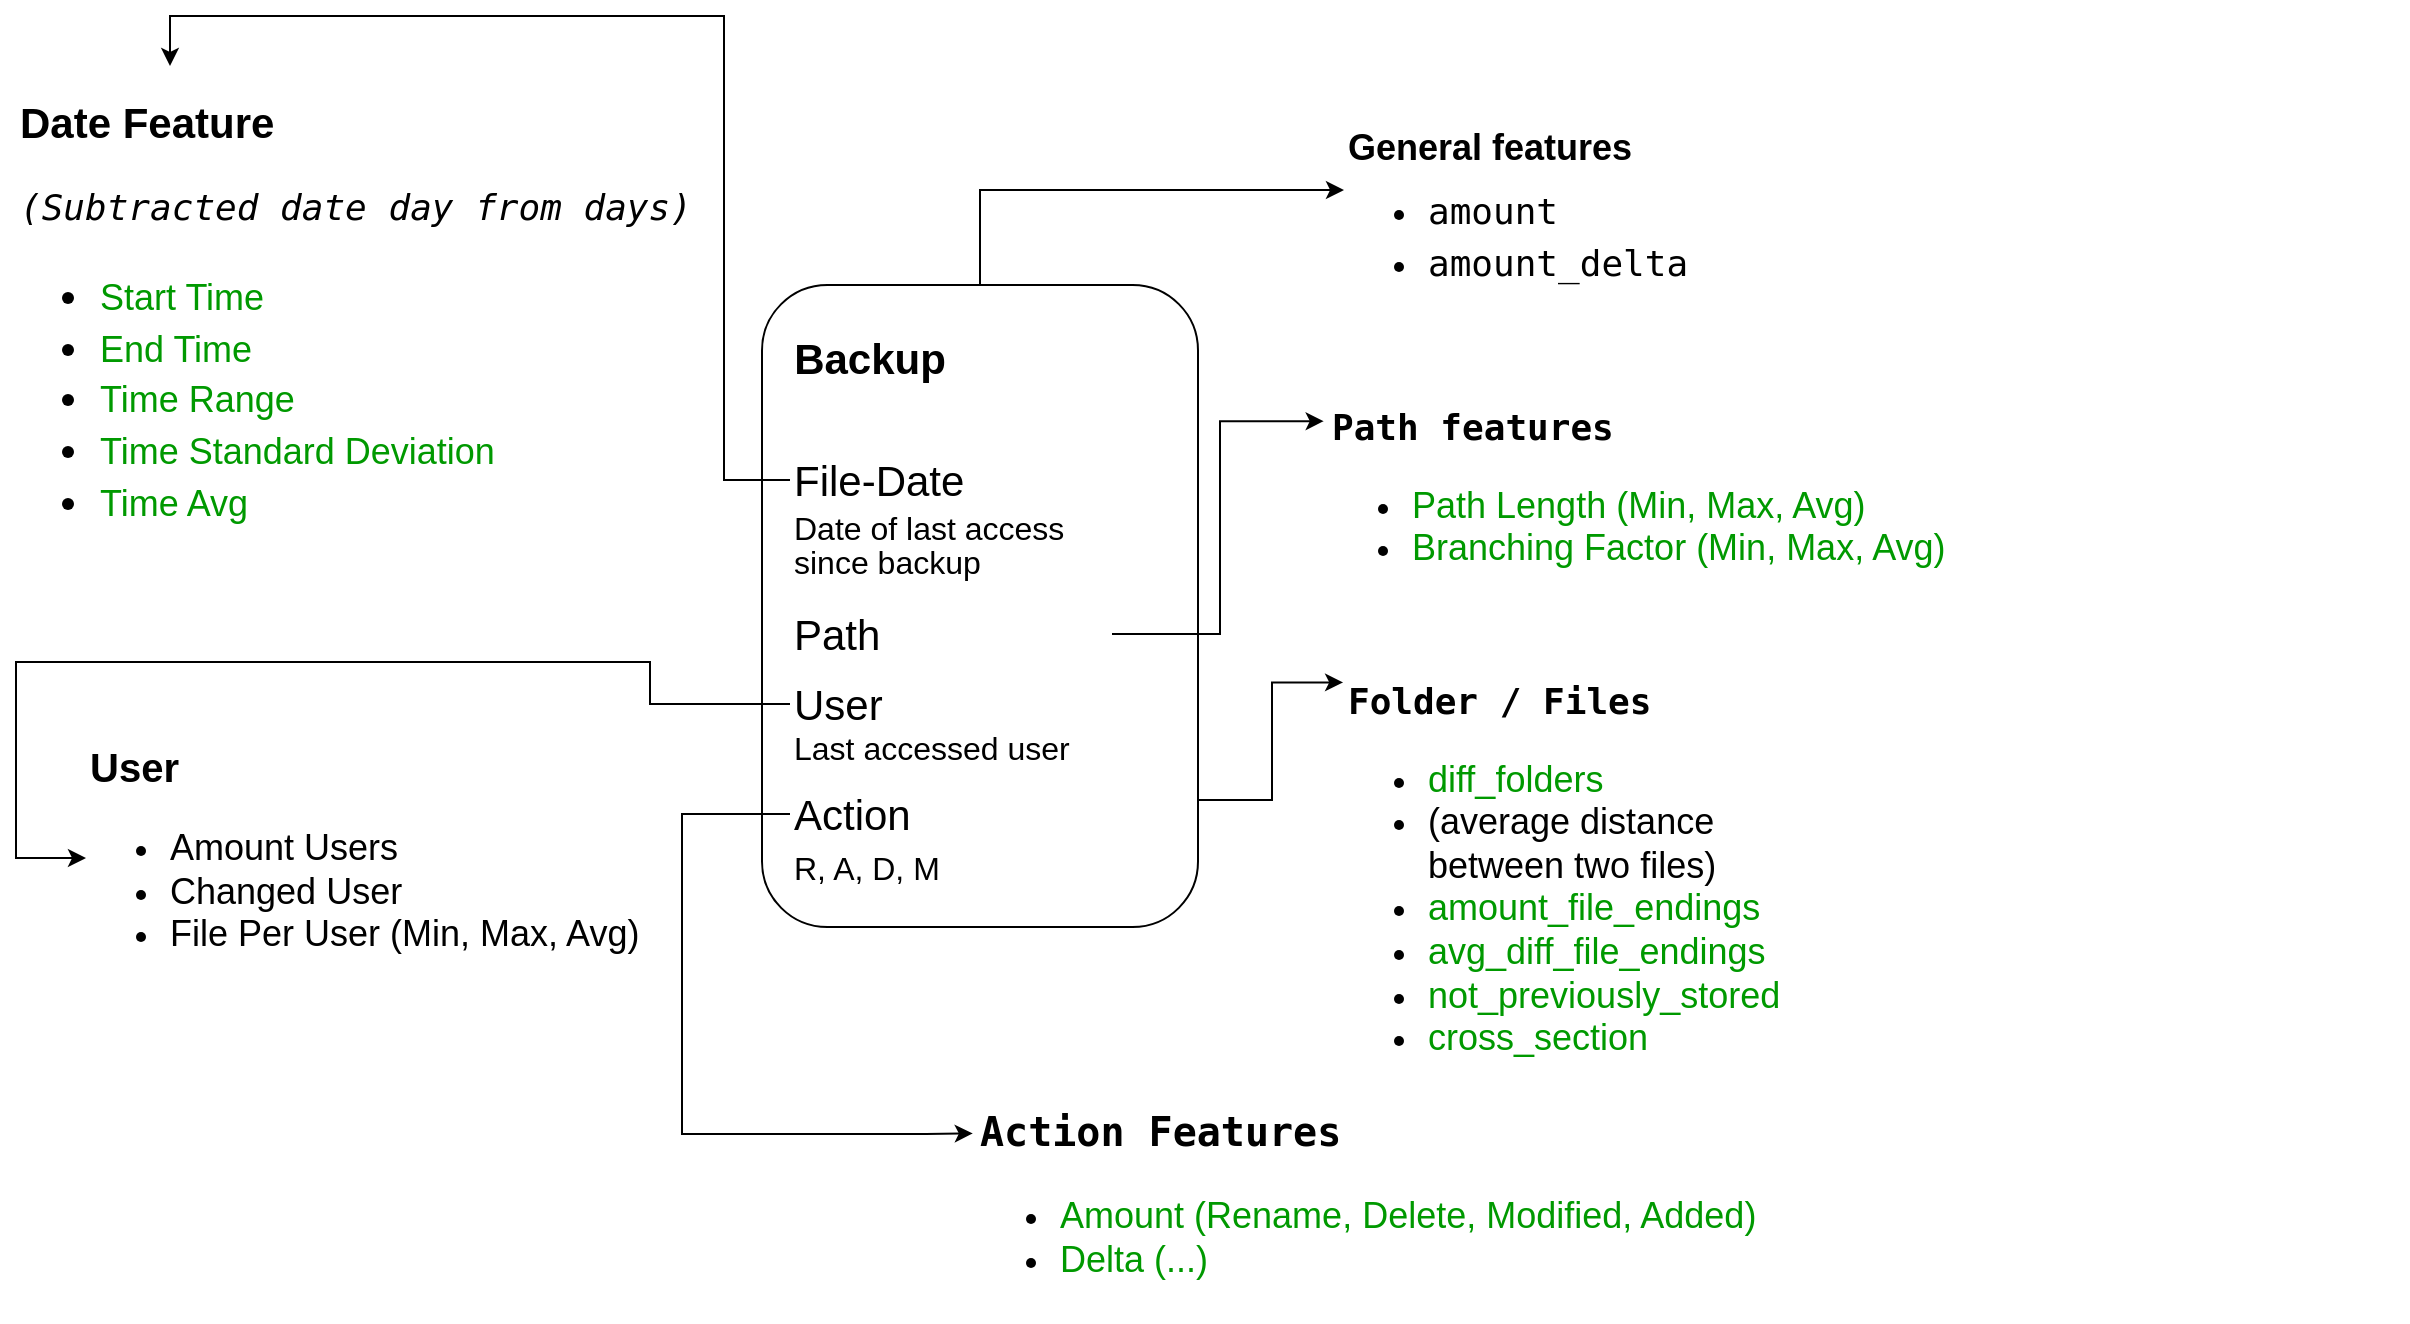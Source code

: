 <mxfile version="14.5.1" type="device"><diagram id="O12eU0wsOwnbsM4joEg3" name="Page-1"><mxGraphModel dx="2350" dy="895" grid="0" gridSize="10" guides="1" tooltips="1" connect="1" arrows="1" fold="1" page="0" pageScale="1" pageWidth="850" pageHeight="1100" math="0" shadow="0"><root><mxCell id="0"/><mxCell id="1" parent="0"/><mxCell id="xLNdtQX9KH61HsyIuXMJ-21" style="edgeStyle=orthogonalEdgeStyle;rounded=0;orthogonalLoop=1;jettySize=auto;html=1;fontSize=21;" parent="1" source="xLNdtQX9KH61HsyIuXMJ-2" target="xLNdtQX9KH61HsyIuXMJ-7" edge="1"><mxGeometry relative="1" as="geometry"><Array as="points"><mxPoint x="80" y="101"/></Array></mxGeometry></mxCell><mxCell id="xLNdtQX9KH61HsyIuXMJ-23" style="edgeStyle=orthogonalEdgeStyle;rounded=0;orthogonalLoop=1;jettySize=auto;html=1;entryX=-0.002;entryY=0.135;entryDx=0;entryDy=0;entryPerimeter=0;fontSize=21;" parent="1" source="xLNdtQX9KH61HsyIuXMJ-2" target="xLNdtQX9KH61HsyIuXMJ-18" edge="1"><mxGeometry relative="1" as="geometry"><Array as="points"><mxPoint x="226" y="406"/><mxPoint x="226" y="347"/></Array></mxGeometry></mxCell><mxCell id="xLNdtQX9KH61HsyIuXMJ-2" value="" style="rounded=1;whiteSpace=wrap;html=1;" parent="1" vertex="1"><mxGeometry x="-29" y="148.5" width="218" height="321" as="geometry"/></mxCell><mxCell id="xLNdtQX9KH61HsyIuXMJ-3" value="Backup" style="text;html=1;strokeColor=none;fillColor=none;align=center;verticalAlign=middle;whiteSpace=wrap;rounded=0;fontSize=21;fontStyle=1" parent="1" vertex="1"><mxGeometry x="-5" y="175" width="60" height="20" as="geometry"/></mxCell><mxCell id="xLNdtQX9KH61HsyIuXMJ-20" style="edgeStyle=orthogonalEdgeStyle;rounded=0;orthogonalLoop=1;jettySize=auto;html=1;fontSize=21;" parent="1" source="xLNdtQX9KH61HsyIuXMJ-4" edge="1"><mxGeometry relative="1" as="geometry"><mxPoint x="-325" y="39" as="targetPoint"/><Array as="points"><mxPoint x="-48" y="246"/><mxPoint x="-48" y="14"/><mxPoint x="-325" y="14"/></Array></mxGeometry></mxCell><mxCell id="xLNdtQX9KH61HsyIuXMJ-4" value="File-Date" style="text;html=1;strokeColor=none;fillColor=none;align=left;verticalAlign=middle;whiteSpace=wrap;rounded=0;fontSize=21;" parent="1" vertex="1"><mxGeometry x="-15" y="236" width="161" height="20" as="geometry"/></mxCell><mxCell id="xLNdtQX9KH61HsyIuXMJ-22" style="edgeStyle=orthogonalEdgeStyle;rounded=0;orthogonalLoop=1;jettySize=auto;html=1;entryX=-0.004;entryY=0.141;entryDx=0;entryDy=0;entryPerimeter=0;fontSize=21;" parent="1" source="xLNdtQX9KH61HsyIuXMJ-5" target="xLNdtQX9KH61HsyIuXMJ-16" edge="1"><mxGeometry relative="1" as="geometry"/></mxCell><mxCell id="xLNdtQX9KH61HsyIuXMJ-5" value="Path" style="text;html=1;strokeColor=none;fillColor=none;align=left;verticalAlign=middle;whiteSpace=wrap;rounded=0;fontSize=21;" parent="1" vertex="1"><mxGeometry x="-15" y="313" width="161" height="20" as="geometry"/></mxCell><mxCell id="xLNdtQX9KH61HsyIuXMJ-6" value="&lt;p style=&quot;line-height: 70%&quot;&gt;&lt;font style=&quot;font-size: 16px&quot;&gt;Date of last access since backup&lt;br&gt;&lt;/font&gt;&lt;/p&gt;" style="text;html=1;strokeColor=none;fillColor=none;align=left;verticalAlign=middle;whiteSpace=wrap;rounded=0;fontSize=21;" parent="1" vertex="1"><mxGeometry x="-15" y="268" width="161" height="20" as="geometry"/></mxCell><mxCell id="xLNdtQX9KH61HsyIuXMJ-7" value="&lt;p style=&quot;line-height: 10% ; font-size: 18px&quot;&gt;&lt;font style=&quot;font-size: 18px&quot;&gt;&lt;b&gt;&lt;span style=&quot;background-color: transparent ; line-height: 80%&quot;&gt; General features&lt;/span&gt;&lt;/b&gt;&lt;br&gt;&lt;span style=&quot;background-color: transparent&quot;&gt;&lt;/span&gt;&lt;/font&gt;&lt;/p&gt;&lt;ul style=&quot;line-height: 0% ; font-size: 18px&quot;&gt;&lt;li&gt;&lt;pre style=&quot;font-family: &amp;#34;menlo&amp;#34; , monospace&quot;&gt;&lt;font style=&quot;font-size: 18px&quot;&gt;&lt;span style=&quot;background-color: transparent ; line-height: 80%&quot;&gt;amount&lt;/span&gt;&lt;/font&gt;&lt;/pre&gt;&lt;/li&gt;&lt;li&gt;&lt;pre style=&quot;font-family: &amp;#34;menlo&amp;#34; , monospace&quot;&gt;&lt;font style=&quot;font-size: 18px&quot;&gt;&lt;span style=&quot;background-color: transparent&quot;&gt;amount_delta&lt;/span&gt;&lt;/font&gt;&lt;/pre&gt;&lt;/li&gt;&lt;/ul&gt;&lt;p style=&quot;font-size: 18px&quot;&gt;&lt;/p&gt;" style="text;whiteSpace=wrap;html=1;fontSize=21;" parent="1" vertex="1"><mxGeometry x="262" y="48" width="286" height="106" as="geometry"/></mxCell><mxCell id="xLNdtQX9KH61HsyIuXMJ-24" style="edgeStyle=orthogonalEdgeStyle;rounded=0;orthogonalLoop=1;jettySize=auto;html=1;fontSize=21;" parent="1" source="xLNdtQX9KH61HsyIuXMJ-8" target="xLNdtQX9KH61HsyIuXMJ-15" edge="1"><mxGeometry relative="1" as="geometry"><Array as="points"><mxPoint x="-85" y="358"/><mxPoint x="-85" y="337"/><mxPoint x="-402" y="337"/><mxPoint x="-402" y="435"/></Array></mxGeometry></mxCell><mxCell id="xLNdtQX9KH61HsyIuXMJ-8" value="User" style="text;html=1;strokeColor=none;fillColor=none;align=left;verticalAlign=middle;whiteSpace=wrap;rounded=0;fontSize=21;" parent="1" vertex="1"><mxGeometry x="-15" y="348" width="161" height="20" as="geometry"/></mxCell><mxCell id="xLNdtQX9KH61HsyIuXMJ-14" style="edgeStyle=orthogonalEdgeStyle;rounded=0;orthogonalLoop=1;jettySize=auto;html=1;entryX=-0.004;entryY=0.303;entryDx=0;entryDy=0;fontSize=21;entryPerimeter=0;" parent="1" source="xLNdtQX9KH61HsyIuXMJ-9" target="xLNdtQX9KH61HsyIuXMJ-19" edge="1"><mxGeometry relative="1" as="geometry"><mxPoint x="-49" y="573" as="targetPoint"/><Array as="points"><mxPoint x="-69" y="413"/><mxPoint x="-69" y="573"/><mxPoint x="53" y="573"/></Array></mxGeometry></mxCell><mxCell id="xLNdtQX9KH61HsyIuXMJ-9" value="Action" style="text;html=1;strokeColor=none;fillColor=none;align=left;verticalAlign=middle;whiteSpace=wrap;rounded=0;fontSize=21;" parent="1" vertex="1"><mxGeometry x="-15" y="403" width="161" height="20" as="geometry"/></mxCell><mxCell id="xLNdtQX9KH61HsyIuXMJ-10" value="&lt;p style=&quot;line-height: 70%&quot;&gt;&lt;font style=&quot;font-size: 16px&quot;&gt;R, A, D, M&lt;br&gt;&lt;/font&gt;&lt;/p&gt;" style="text;html=1;strokeColor=none;fillColor=none;align=left;verticalAlign=middle;whiteSpace=wrap;rounded=0;fontSize=21;" parent="1" vertex="1"><mxGeometry x="-15" y="430" width="161" height="20" as="geometry"/></mxCell><mxCell id="xLNdtQX9KH61HsyIuXMJ-11" value="&lt;p style=&quot;line-height: 70%&quot;&gt;&lt;font style=&quot;font-size: 16px&quot;&gt;Last accessed user&lt;br&gt;&lt;/font&gt;&lt;/p&gt;" style="text;html=1;strokeColor=none;fillColor=none;align=left;verticalAlign=middle;whiteSpace=wrap;rounded=0;fontSize=21;" parent="1" vertex="1"><mxGeometry x="-15" y="370" width="161" height="20" as="geometry"/></mxCell><mxCell id="xLNdtQX9KH61HsyIuXMJ-15" value="&lt;font style=&quot;font-size: 20px&quot;&gt;&lt;span style=&quot;background-color: transparent&quot;&gt;&lt;b&gt;User&lt;/b&gt;&lt;span style=&quot;font-style: italic&quot;&gt;&lt;br&gt;&lt;/span&gt;&lt;/span&gt;&lt;/font&gt;&lt;ul style=&quot;font-size: 18px&quot;&gt;&lt;li&gt;&lt;font style=&quot;font-size: 18px&quot;&gt;&lt;span style=&quot;background-color: transparent&quot;&gt;Amount Users&lt;/span&gt;&lt;/font&gt;&lt;/li&gt;&lt;li&gt;&lt;font style=&quot;font-size: 18px&quot;&gt;&lt;span style=&quot;background-color: transparent&quot;&gt;Changed User&lt;/span&gt;&lt;span style=&quot;background-color: transparent&quot;&gt;&lt;/span&gt;&lt;/font&gt;&lt;/li&gt;&lt;li&gt;File Per User (Min, Max, Avg)&lt;br&gt;&lt;/li&gt;&lt;/ul&gt;&lt;p style=&quot;font-size: 20px&quot;&gt;&lt;/p&gt;" style="text;whiteSpace=wrap;html=1;fontSize=21;" parent="1" vertex="1"><mxGeometry x="-367" y="370" width="317" height="151" as="geometry"/></mxCell><mxCell id="xLNdtQX9KH61HsyIuXMJ-16" value="&lt;pre style=&quot;font-family: &amp;#34;menlo&amp;#34; , monospace ; font-size: 18px&quot;&gt;&lt;font style=&quot;font-size: 18px&quot;&gt;&lt;span style=&quot;background-color: transparent&quot;&gt;&lt;b&gt;Path features&lt;/b&gt;&lt;span style=&quot;font-style: italic&quot;&gt;&lt;br&gt;&lt;/span&gt;&lt;/span&gt;&lt;/font&gt;&lt;/pre&gt;&lt;ul style=&quot;font-size: 18px&quot;&gt;&lt;li&gt;&lt;font style=&quot;font-size: 18px&quot; color=&quot;#009900&quot;&gt;&lt;span style=&quot;background-color: transparent&quot;&gt;Path Length (Min, Max, Avg)&lt;/span&gt;&lt;/font&gt;&lt;/li&gt;&lt;li&gt;&lt;font color=&quot;#009900&quot;&gt;Branching Factor (Min, Max, Avg)&lt;br&gt;&lt;/font&gt;&lt;/li&gt;&lt;/ul&gt;&lt;pre style=&quot;font-family: &amp;#34;menlo&amp;#34; , monospace ; font-size: 18px&quot;&gt;&lt;font style=&quot;font-size: 18px&quot;&gt;&lt;span style=&quot;background-color: transparent&quot;&gt;&lt;br&gt;&lt;/span&gt;&lt;/font&gt;&lt;/pre&gt;" style="text;whiteSpace=wrap;html=1;fontSize=21;" parent="1" vertex="1"><mxGeometry x="254" y="184" width="540" height="231" as="geometry"/></mxCell><mxCell id="xLNdtQX9KH61HsyIuXMJ-17" value="&lt;font size=&quot;1&quot;&gt;&lt;b&gt;&lt;font style=&quot;font-size: 18px&quot;&gt;&lt;span style=&quot;background-color: transparent ; font-size: 21px&quot;&gt;Date Feature &lt;/span&gt;&lt;/font&gt;&lt;/b&gt;&lt;/font&gt;&lt;br&gt;&lt;font style=&quot;font-size: 18px&quot;&gt;&lt;span style=&quot;background-color: transparent&quot;&gt;&lt;span style=&quot;font-style: italic&quot;&gt;&lt;/span&gt;&lt;/span&gt;&lt;/font&gt;&lt;pre style=&quot;font-family: &amp;#34;menlo&amp;#34; , monospace ; font-size: 18px&quot;&gt;&lt;font style=&quot;font-size: 18px&quot;&gt;&lt;span style=&quot;background-color: transparent&quot;&gt;&lt;span style=&quot;font-style: italic&quot;&gt;(Subtracted date day from days)&lt;br&gt;&lt;/span&gt;&lt;/span&gt;&lt;/font&gt;&lt;/pre&gt;&lt;ul&gt;&lt;li&gt;&lt;font style=&quot;font-size: 18px&quot; color=&quot;#009900&quot;&gt;&lt;span style=&quot;background-color: transparent&quot;&gt;Start Time &lt;br&gt;&lt;/span&gt;&lt;/font&gt;&lt;/li&gt;&lt;li&gt;&lt;font style=&quot;font-size: 18px&quot; color=&quot;#009900&quot;&gt;&lt;span style=&quot;background-color: transparent&quot;&gt;End Time&lt;br&gt;&lt;/span&gt;&lt;/font&gt;&lt;/li&gt;&lt;li&gt;&lt;font style=&quot;font-size: 18px&quot; color=&quot;#009900&quot;&gt;&lt;span style=&quot;background-color: transparent&quot;&gt;Time Range&lt;br&gt;&lt;/span&gt;&lt;/font&gt;&lt;/li&gt;&lt;li&gt;&lt;font style=&quot;font-size: 18px&quot; color=&quot;#009900&quot;&gt;&lt;span style=&quot;background-color: transparent&quot;&gt;Time Standard Deviation&lt;br&gt;&lt;/span&gt;&lt;/font&gt;&lt;/li&gt;&lt;li&gt;&lt;font style=&quot;font-size: 18px&quot;&gt;&lt;span style=&quot;background-color: transparent&quot;&gt;&lt;font color=&quot;#009900&quot;&gt;Time Avg&lt;/font&gt;&lt;br&gt;&lt;/span&gt;&lt;/font&gt;&lt;/li&gt;&lt;/ul&gt;&lt;pre style=&quot;font-family: &amp;#34;menlo&amp;#34; , monospace ; font-size: 18px&quot;&gt;&lt;font style=&quot;font-size: 18px&quot;&gt;&lt;span style=&quot;background-color: transparent&quot;&gt;&lt;br&gt;&lt;/span&gt;&lt;span style=&quot;background-color: transparent&quot;&gt;&lt;br&gt;&lt;br&gt;&lt;br&gt;&lt;/span&gt;&lt;/font&gt;&lt;/pre&gt;" style="text;whiteSpace=wrap;html=1;fontSize=21;" parent="1" vertex="1"><mxGeometry x="-402" y="48" width="365" height="244" as="geometry"/></mxCell><mxCell id="xLNdtQX9KH61HsyIuXMJ-18" value="&lt;pre style=&quot;font-family: &amp;#34;menlo&amp;#34; , monospace ; font-size: 18px&quot;&gt;&lt;font style=&quot;font-size: 18px&quot;&gt;&lt;span style=&quot;background-color: transparent&quot;&gt;&lt;b&gt;Folder / Files&lt;/b&gt;&lt;span style=&quot;font-style: italic&quot;&gt;&lt;br&gt;&lt;/span&gt;&lt;/span&gt;&lt;/font&gt;&lt;/pre&gt;&lt;ul style=&quot;font-size: 18px&quot;&gt;&lt;li&gt;&lt;font style=&quot;font-size: 18px&quot; color=&quot;#009900&quot;&gt;&lt;span style=&quot;background-color: transparent&quot;&gt;diff_folders&lt;/span&gt;&lt;/font&gt;&lt;/li&gt;&lt;li&gt;&lt;font style=&quot;font-size: 18px&quot;&gt;&lt;span style=&quot;background-color: transparent&quot;&gt;(average distance between two files)&lt;/span&gt;&lt;/font&gt;&lt;/li&gt;&lt;li&gt;&lt;font style=&quot;font-size: 18px&quot; color=&quot;#009900&quot;&gt;&lt;span style=&quot;background-color: transparent&quot;&gt;amount_file_endings&lt;/span&gt;&lt;span style=&quot;background-color: transparent&quot;&gt;&lt;span style=&quot;background-color: transparent&quot;&gt;&lt;/span&gt;&lt;/span&gt;&lt;/font&gt;&lt;/li&gt;&lt;li&gt;&lt;font style=&quot;font-size: 18px&quot; color=&quot;#009900&quot;&gt;&lt;span style=&quot;background-color: transparent&quot;&gt;avg_diff_file_endings&lt;/span&gt;&lt;/font&gt;&lt;/li&gt;&lt;li&gt;&lt;font style=&quot;font-size: 18px&quot; color=&quot;#009900&quot;&gt;&lt;span style=&quot;background-color: transparent&quot;&gt;&lt;span style=&quot;background-color: transparent&quot;&gt;not_previously_stored&lt;/span&gt;&lt;/span&gt;&lt;/font&gt;&lt;/li&gt;&lt;li&gt;&lt;font style=&quot;font-size: 18px&quot;&gt;&lt;span style=&quot;background-color: transparent&quot;&gt;&lt;span style=&quot;background-color: transparent&quot;&gt;&lt;font color=&quot;#009900&quot;&gt;cross_section&lt;/font&gt;&lt;/span&gt; &lt;/span&gt;&lt;/font&gt;&lt;/li&gt;&lt;/ul&gt;" style="text;whiteSpace=wrap;html=1;fontSize=21;" parent="1" vertex="1"><mxGeometry x="262" y="321" width="226" height="194" as="geometry"/></mxCell><mxCell id="xLNdtQX9KH61HsyIuXMJ-19" value="&lt;p style=&quot;line-height: 0% ; font-size: 20px&quot;&gt;&lt;/p&gt;&lt;pre style=&quot;font-family: &amp;#34;menlo&amp;#34; , monospace ; font-size: 20px&quot;&gt;&lt;font style=&quot;font-size: 20px&quot;&gt;&lt;span style=&quot;background-color: transparent&quot;&gt;&lt;b&gt;Action Features&lt;/b&gt;&lt;span style=&quot;font-style: italic&quot;&gt;&lt;br&gt;&lt;/span&gt;&lt;/span&gt;&lt;/font&gt;&lt;/pre&gt;&lt;ul style=&quot;font-size: 18px&quot;&gt;&lt;li&gt;&lt;font color=&quot;#009900&quot;&gt;Amount (Rename, Delete, Modified, Added)&lt;/font&gt;&lt;/li&gt;&lt;li&gt;&lt;font color=&quot;#009900&quot;&gt;Delta (...)&lt;/font&gt;&lt;br&gt;&lt;/li&gt;&lt;/ul&gt;&lt;p style=&quot;font-size: 20px&quot;&gt;&lt;/p&gt;" style="text;whiteSpace=wrap;html=1;fontSize=21;" parent="1" vertex="1"><mxGeometry x="78" y="533" width="402" height="131" as="geometry"/></mxCell></root></mxGraphModel></diagram></mxfile>